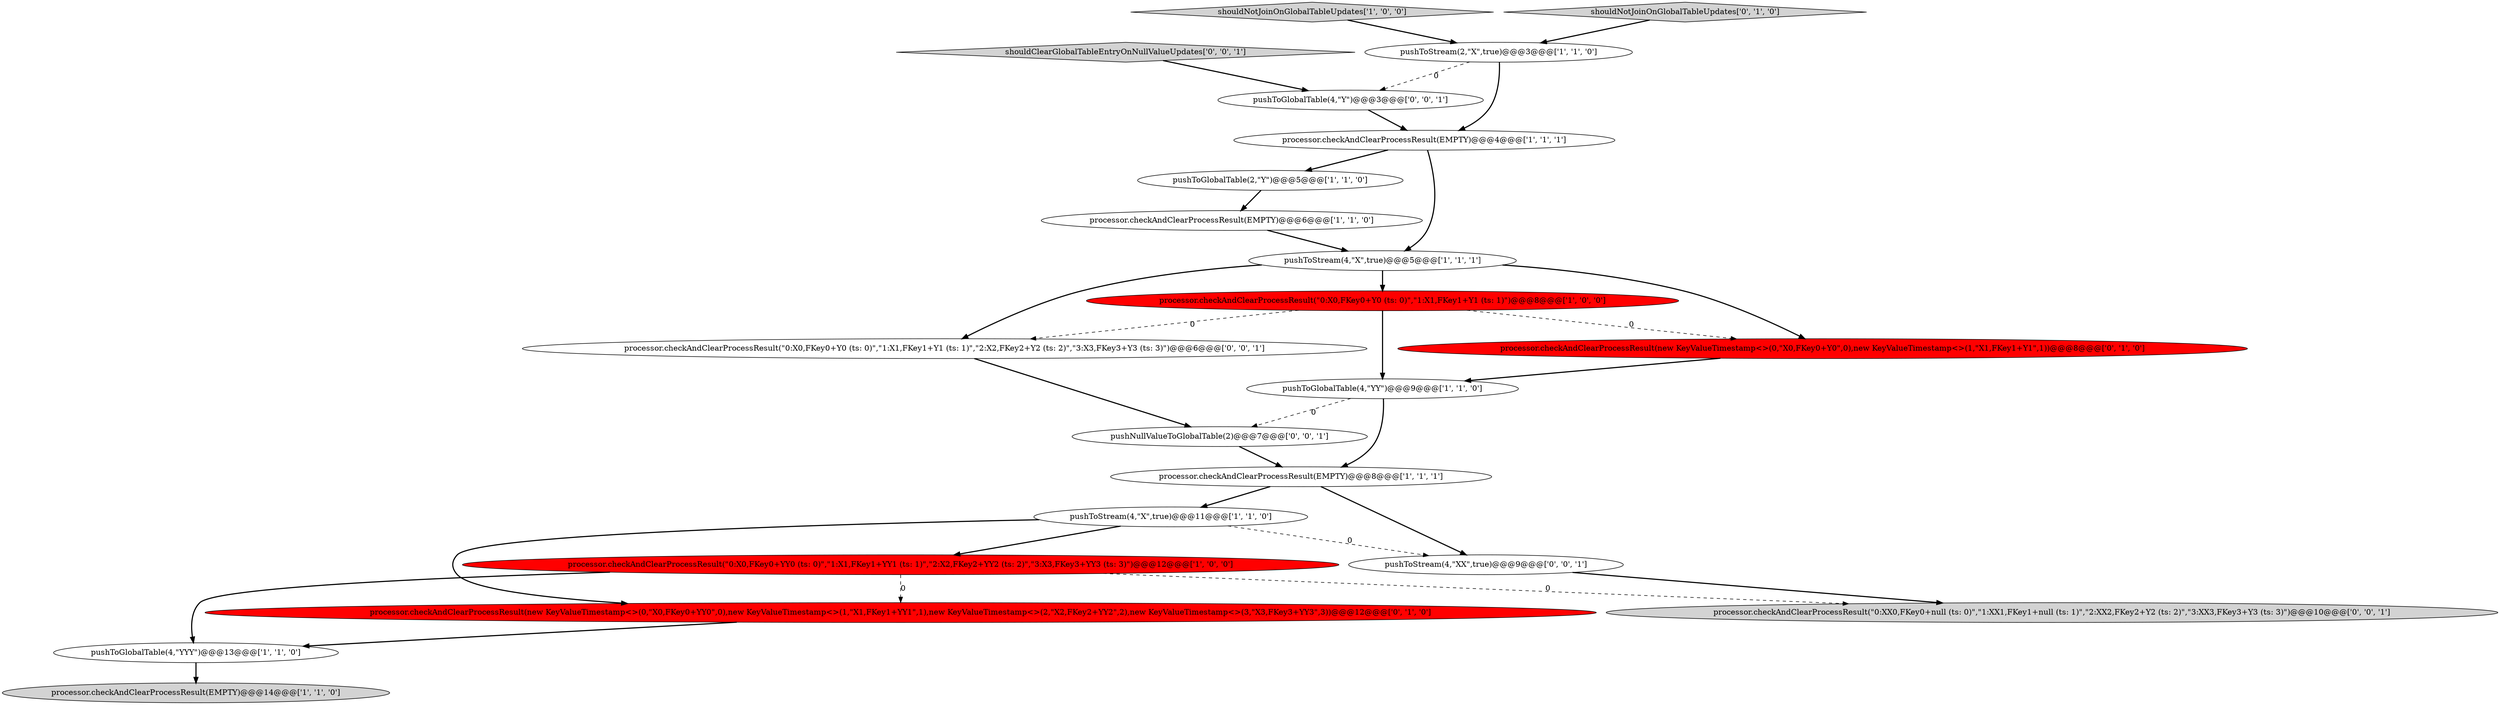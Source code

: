 digraph {
12 [style = filled, label = "processor.checkAndClearProcessResult(EMPTY)@@@14@@@['1', '1', '0']", fillcolor = lightgray, shape = ellipse image = "AAA0AAABBB1BBB"];
18 [style = filled, label = "pushNullValueToGlobalTable(2)@@@7@@@['0', '0', '1']", fillcolor = white, shape = ellipse image = "AAA0AAABBB3BBB"];
3 [style = filled, label = "pushToGlobalTable(4,\"YYY\")@@@13@@@['1', '1', '0']", fillcolor = white, shape = ellipse image = "AAA0AAABBB1BBB"];
5 [style = filled, label = "pushToStream(4,\"X\",true)@@@5@@@['1', '1', '1']", fillcolor = white, shape = ellipse image = "AAA0AAABBB1BBB"];
10 [style = filled, label = "processor.checkAndClearProcessResult(\"0:X0,FKey0+Y0 (ts: 0)\",\"1:X1,FKey1+Y1 (ts: 1)\")@@@8@@@['1', '0', '0']", fillcolor = red, shape = ellipse image = "AAA1AAABBB1BBB"];
20 [style = filled, label = "processor.checkAndClearProcessResult(\"0:X0,FKey0+Y0 (ts: 0)\",\"1:X1,FKey1+Y1 (ts: 1)\",\"2:X2,FKey2+Y2 (ts: 2)\",\"3:X3,FKey3+Y3 (ts: 3)\")@@@6@@@['0', '0', '1']", fillcolor = white, shape = ellipse image = "AAA0AAABBB3BBB"];
13 [style = filled, label = "processor.checkAndClearProcessResult(new KeyValueTimestamp<>(0,\"X0,FKey0+Y0\",0),new KeyValueTimestamp<>(1,\"X1,FKey1+Y1\",1))@@@8@@@['0', '1', '0']", fillcolor = red, shape = ellipse image = "AAA1AAABBB2BBB"];
7 [style = filled, label = "pushToGlobalTable(4,\"YY\")@@@9@@@['1', '1', '0']", fillcolor = white, shape = ellipse image = "AAA0AAABBB1BBB"];
17 [style = filled, label = "pushToGlobalTable(4,\"Y\")@@@3@@@['0', '0', '1']", fillcolor = white, shape = ellipse image = "AAA0AAABBB3BBB"];
2 [style = filled, label = "pushToStream(4,\"X\",true)@@@11@@@['1', '1', '0']", fillcolor = white, shape = ellipse image = "AAA0AAABBB1BBB"];
1 [style = filled, label = "shouldNotJoinOnGlobalTableUpdates['1', '0', '0']", fillcolor = lightgray, shape = diamond image = "AAA0AAABBB1BBB"];
4 [style = filled, label = "pushToGlobalTable(2,\"Y\")@@@5@@@['1', '1', '0']", fillcolor = white, shape = ellipse image = "AAA0AAABBB1BBB"];
16 [style = filled, label = "pushToStream(4,\"XX\",true)@@@9@@@['0', '0', '1']", fillcolor = white, shape = ellipse image = "AAA0AAABBB3BBB"];
9 [style = filled, label = "processor.checkAndClearProcessResult(EMPTY)@@@6@@@['1', '1', '0']", fillcolor = white, shape = ellipse image = "AAA0AAABBB1BBB"];
21 [style = filled, label = "processor.checkAndClearProcessResult(\"0:XX0,FKey0+null (ts: 0)\",\"1:XX1,FKey1+null (ts: 1)\",\"2:XX2,FKey2+Y2 (ts: 2)\",\"3:XX3,FKey3+Y3 (ts: 3)\")@@@10@@@['0', '0', '1']", fillcolor = lightgray, shape = ellipse image = "AAA0AAABBB3BBB"];
14 [style = filled, label = "shouldNotJoinOnGlobalTableUpdates['0', '1', '0']", fillcolor = lightgray, shape = diamond image = "AAA0AAABBB2BBB"];
6 [style = filled, label = "processor.checkAndClearProcessResult(EMPTY)@@@8@@@['1', '1', '1']", fillcolor = white, shape = ellipse image = "AAA0AAABBB1BBB"];
19 [style = filled, label = "shouldClearGlobalTableEntryOnNullValueUpdates['0', '0', '1']", fillcolor = lightgray, shape = diamond image = "AAA0AAABBB3BBB"];
8 [style = filled, label = "processor.checkAndClearProcessResult(EMPTY)@@@4@@@['1', '1', '1']", fillcolor = white, shape = ellipse image = "AAA0AAABBB1BBB"];
0 [style = filled, label = "processor.checkAndClearProcessResult(\"0:X0,FKey0+YY0 (ts: 0)\",\"1:X1,FKey1+YY1 (ts: 1)\",\"2:X2,FKey2+YY2 (ts: 2)\",\"3:X3,FKey3+YY3 (ts: 3)\")@@@12@@@['1', '0', '0']", fillcolor = red, shape = ellipse image = "AAA1AAABBB1BBB"];
11 [style = filled, label = "pushToStream(2,\"X\",true)@@@3@@@['1', '1', '0']", fillcolor = white, shape = ellipse image = "AAA0AAABBB1BBB"];
15 [style = filled, label = "processor.checkAndClearProcessResult(new KeyValueTimestamp<>(0,\"X0,FKey0+YY0\",0),new KeyValueTimestamp<>(1,\"X1,FKey1+YY1\",1),new KeyValueTimestamp<>(2,\"X2,FKey2+YY2\",2),new KeyValueTimestamp<>(3,\"X3,FKey3+YY3\",3))@@@12@@@['0', '1', '0']", fillcolor = red, shape = ellipse image = "AAA1AAABBB2BBB"];
0->3 [style = bold, label=""];
4->9 [style = bold, label=""];
5->10 [style = bold, label=""];
17->8 [style = bold, label=""];
7->18 [style = dashed, label="0"];
5->20 [style = bold, label=""];
0->15 [style = dashed, label="0"];
19->17 [style = bold, label=""];
11->17 [style = dashed, label="0"];
3->12 [style = bold, label=""];
10->13 [style = dashed, label="0"];
15->3 [style = bold, label=""];
10->7 [style = bold, label=""];
1->11 [style = bold, label=""];
6->2 [style = bold, label=""];
20->18 [style = bold, label=""];
2->0 [style = bold, label=""];
8->5 [style = bold, label=""];
18->6 [style = bold, label=""];
6->16 [style = bold, label=""];
13->7 [style = bold, label=""];
16->21 [style = bold, label=""];
2->16 [style = dashed, label="0"];
5->13 [style = bold, label=""];
0->21 [style = dashed, label="0"];
2->15 [style = bold, label=""];
7->6 [style = bold, label=""];
9->5 [style = bold, label=""];
11->8 [style = bold, label=""];
10->20 [style = dashed, label="0"];
8->4 [style = bold, label=""];
14->11 [style = bold, label=""];
}
